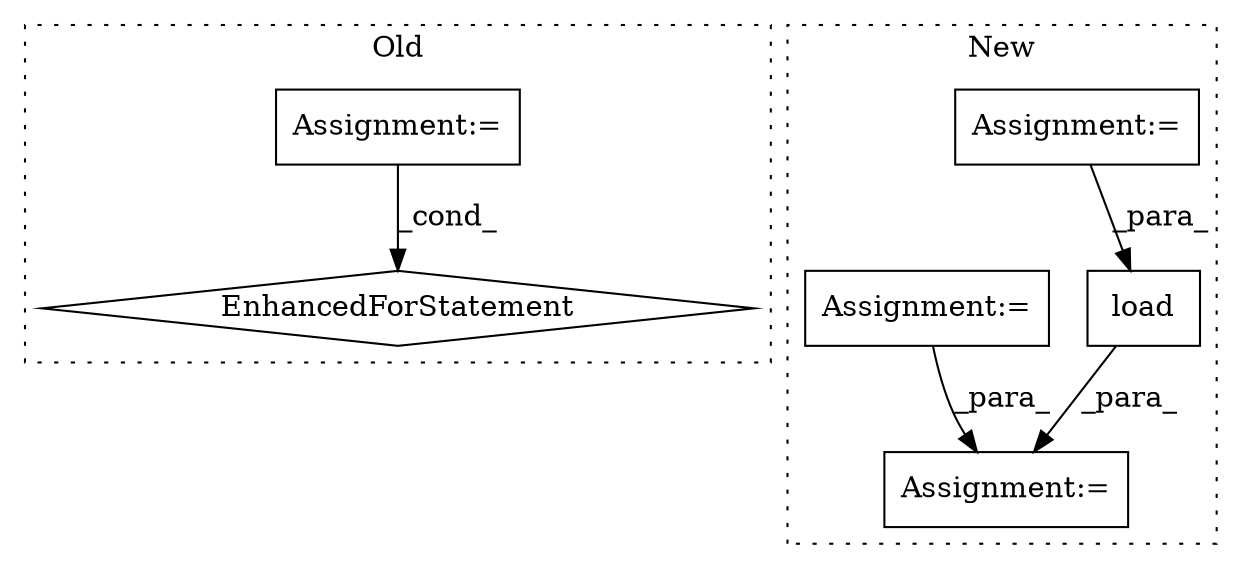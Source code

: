 digraph G {
subgraph cluster0 {
1 [label="EnhancedForStatement" a="70" s="5244,5363" l="85,2" shape="diamond"];
3 [label="Assignment:=" a="7" s="5244,5363" l="85,2" shape="box"];
label = "Old";
style="dotted";
}
subgraph cluster1 {
2 [label="load" a="32" s="2495,2535" l="5,1" shape="box"];
4 [label="Assignment:=" a="7" s="2551" l="1" shape="box"];
5 [label="Assignment:=" a="7" s="2452" l="1" shape="box"];
6 [label="Assignment:=" a="7" s="2390" l="14" shape="box"];
label = "New";
style="dotted";
}
2 -> 4 [label="_para_"];
3 -> 1 [label="_cond_"];
5 -> 2 [label="_para_"];
6 -> 4 [label="_para_"];
}